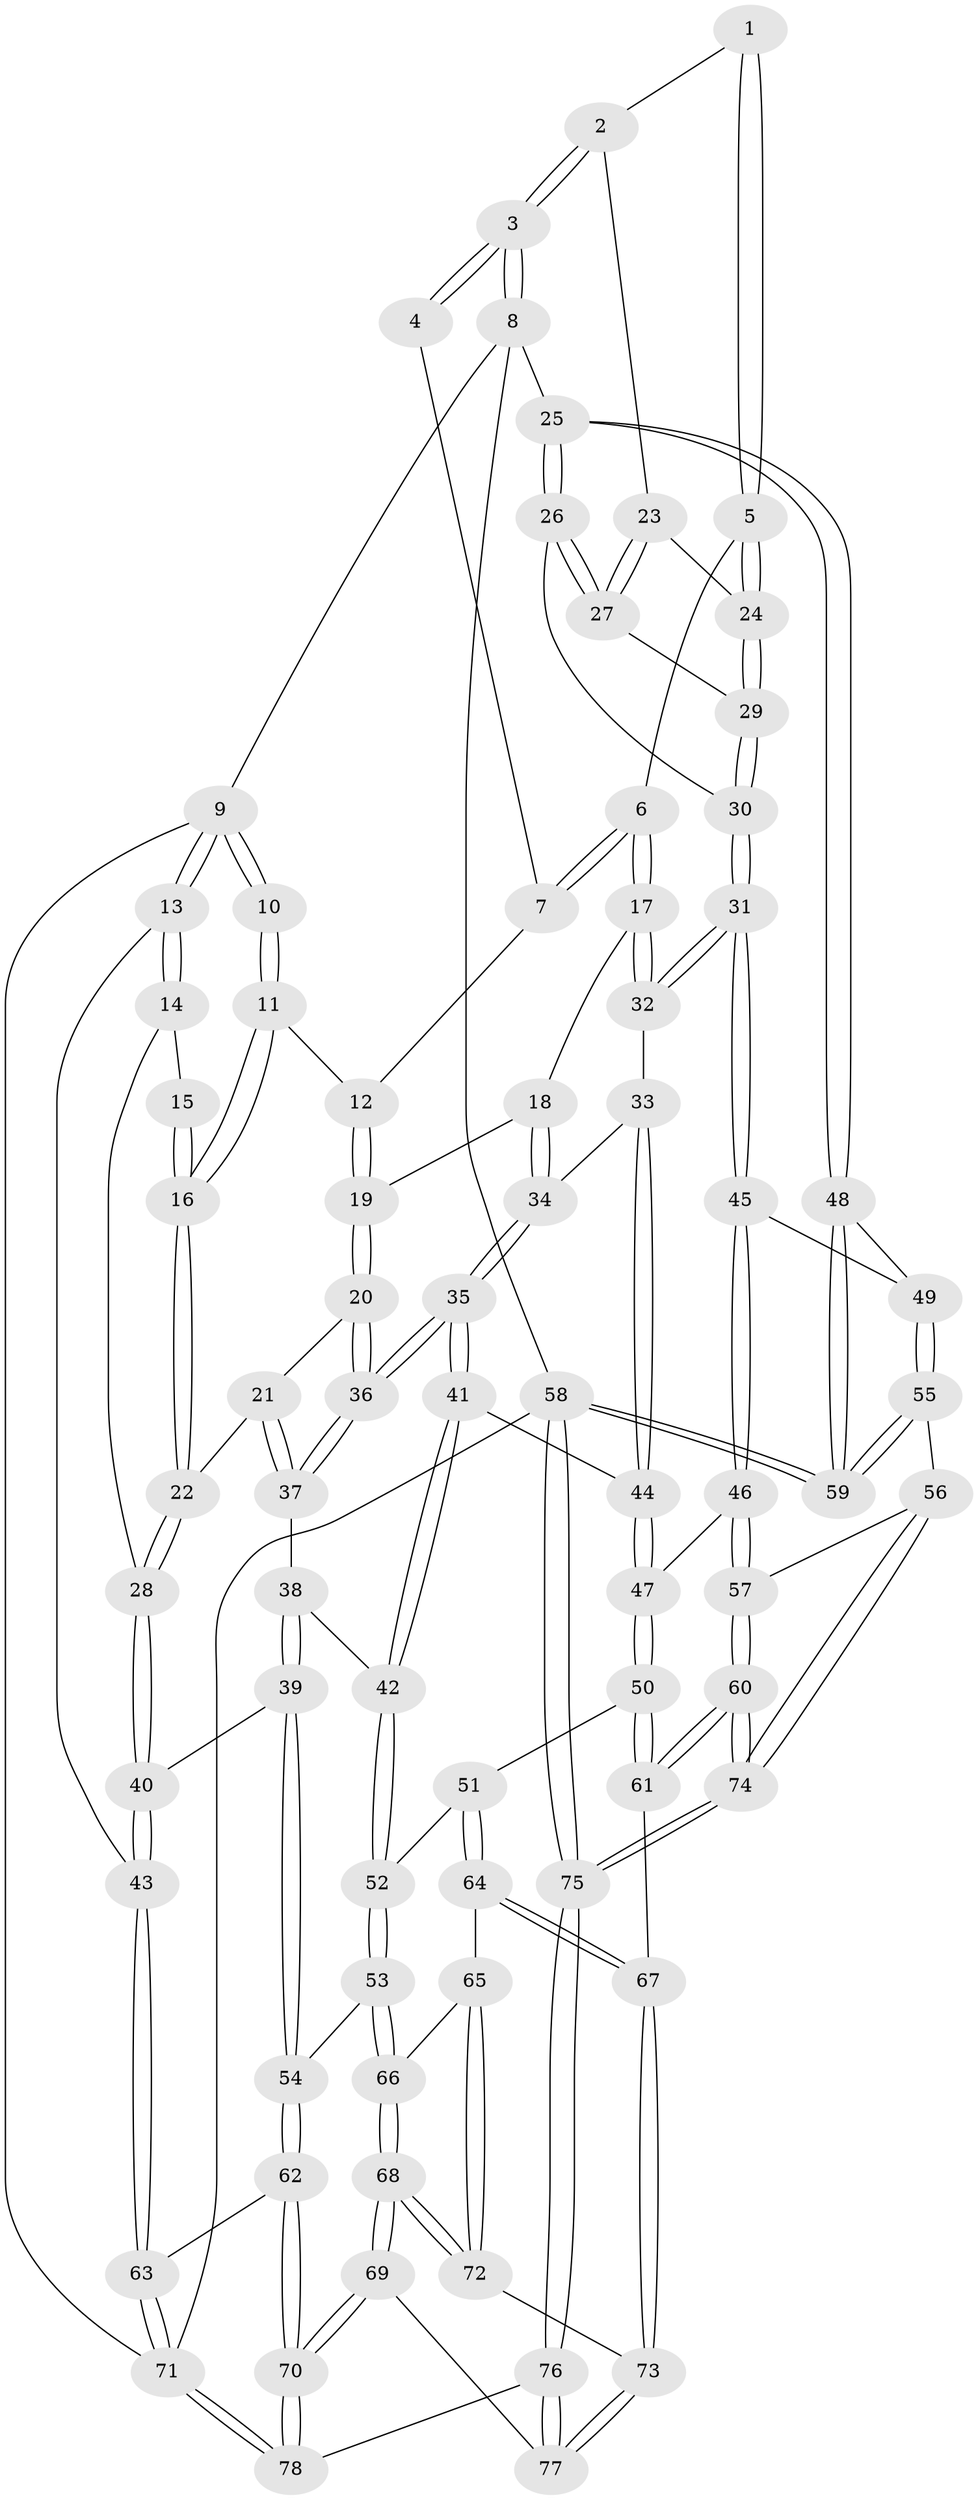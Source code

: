 // coarse degree distribution, {4: 0.2127659574468085, 3: 0.5531914893617021, 2: 0.14893617021276595, 6: 0.0425531914893617, 5: 0.0425531914893617}
// Generated by graph-tools (version 1.1) at 2025/54/03/04/25 22:54:10]
// undirected, 78 vertices, 192 edges
graph export_dot {
  node [color=gray90,style=filled];
  1 [pos="+0.7535572671130095+0.025098491315181142"];
  2 [pos="+0.9208618277369343+0.0651493687896051"];
  3 [pos="+1+0"];
  4 [pos="+0.7384175341482531+0"];
  5 [pos="+0.7307317137304913+0.14325088715812523"];
  6 [pos="+0.6900226126408402+0.14152364275796245"];
  7 [pos="+0.573072563115189+0"];
  8 [pos="+1+0"];
  9 [pos="+0+0"];
  10 [pos="+0.2559648620353767+0"];
  11 [pos="+0.31604468784386186+0"];
  12 [pos="+0.41868593979682783+0"];
  13 [pos="+0+0.0485411867891347"];
  14 [pos="+0+0.10653739769567241"];
  15 [pos="+0.04195945621082251+0.0710521253869881"];
  16 [pos="+0.2430166652997161+0.12556593834024873"];
  17 [pos="+0.6447981893088665+0.17144887159948255"];
  18 [pos="+0.6406825078563505+0.17165317435312316"];
  19 [pos="+0.5275750480869531+0.17223206820251608"];
  20 [pos="+0.5067858090525844+0.19659716405707678"];
  21 [pos="+0.28562406621790937+0.18407417420574776"];
  22 [pos="+0.24207965776068982+0.15149254216538177"];
  23 [pos="+0.9032714528921983+0.08898569268961176"];
  24 [pos="+0.8133810126174642+0.16576312094957554"];
  25 [pos="+1+0.3631510621377882"];
  26 [pos="+1+0.34263365832820497"];
  27 [pos="+0.9950412691275087+0.2740317452172907"];
  28 [pos="+0.1516908249342473+0.23187780984568415"];
  29 [pos="+0.8269874298181343+0.2463560773978253"];
  30 [pos="+0.7912061550906592+0.4039444700508227"];
  31 [pos="+0.7679866813778164+0.4323889014910438"];
  32 [pos="+0.6807882706399236+0.39384944084599255"];
  33 [pos="+0.5913639583279603+0.39440715182976804"];
  34 [pos="+0.5532114765880448+0.38734943490212786"];
  35 [pos="+0.5117213026231305+0.38140874859838947"];
  36 [pos="+0.49755978629109937+0.3342310236829858"];
  37 [pos="+0.327180031420053+0.2738287122043654"];
  38 [pos="+0.32577095367541425+0.29482236990398064"];
  39 [pos="+0.12576549450967775+0.5235646105229059"];
  40 [pos="+0.04722222901895588+0.48946604915972713"];
  41 [pos="+0.4293641916762052+0.4661595890789104"];
  42 [pos="+0.38563355849235675+0.49360179603447446"];
  43 [pos="+0+0.5149190894688427"];
  44 [pos="+0.5791420729656844+0.5587080335608561"];
  45 [pos="+0.7699850645722557+0.4429974993907857"];
  46 [pos="+0.6338719119207311+0.617461609925038"];
  47 [pos="+0.6191502646576615+0.6189669352081987"];
  48 [pos="+1+0.5285704710225207"];
  49 [pos="+0.8357702229620895+0.5214149651587029"];
  50 [pos="+0.5870869700657182+0.6388856292487772"];
  51 [pos="+0.4613109851077289+0.6657411470569143"];
  52 [pos="+0.31366314789604843+0.5732886390699529"];
  53 [pos="+0.31334693447625517+0.5733643333903304"];
  54 [pos="+0.2079268736514383+0.5699343511988706"];
  55 [pos="+0.853219505857994+0.6960710259937254"];
  56 [pos="+0.832746361971224+0.7235399339166306"];
  57 [pos="+0.7267710310638916+0.7187431770333377"];
  58 [pos="+1+1"];
  59 [pos="+1+0.6697035154329798"];
  60 [pos="+0.6054640834895129+0.8599180796707737"];
  61 [pos="+0.6049462199631248+0.859820147908536"];
  62 [pos="+0.17174927460408548+0.8521484262299008"];
  63 [pos="+0+0.719657217614274"];
  64 [pos="+0.48393084951579984+0.7668417883537505"];
  65 [pos="+0.4417119050957215+0.800006177405709"];
  66 [pos="+0.3434789779178331+0.7810173132179418"];
  67 [pos="+0.594507609278086+0.8604134345423845"];
  68 [pos="+0.30316947592572757+0.9246656108837606"];
  69 [pos="+0.2749520930881684+0.9538494029316952"];
  70 [pos="+0.22540848979756323+0.9969782624644735"];
  71 [pos="+0+1"];
  72 [pos="+0.4008806069122547+0.8816165857722503"];
  73 [pos="+0.5330532549938962+0.9098045351685988"];
  74 [pos="+0.9035526348312041+1"];
  75 [pos="+0.9762127092352175+1"];
  76 [pos="+0.46542826131106163+1"];
  77 [pos="+0.5165017330393387+0.9490860079276974"];
  78 [pos="+0.1692062463460084+1"];
  1 -- 2;
  1 -- 5;
  1 -- 5;
  2 -- 3;
  2 -- 3;
  2 -- 23;
  3 -- 4;
  3 -- 4;
  3 -- 8;
  3 -- 8;
  4 -- 7;
  5 -- 6;
  5 -- 24;
  5 -- 24;
  6 -- 7;
  6 -- 7;
  6 -- 17;
  6 -- 17;
  7 -- 12;
  8 -- 9;
  8 -- 25;
  8 -- 58;
  9 -- 10;
  9 -- 10;
  9 -- 13;
  9 -- 13;
  9 -- 71;
  10 -- 11;
  10 -- 11;
  11 -- 12;
  11 -- 16;
  11 -- 16;
  12 -- 19;
  12 -- 19;
  13 -- 14;
  13 -- 14;
  13 -- 43;
  14 -- 15;
  14 -- 28;
  15 -- 16;
  15 -- 16;
  16 -- 22;
  16 -- 22;
  17 -- 18;
  17 -- 32;
  17 -- 32;
  18 -- 19;
  18 -- 34;
  18 -- 34;
  19 -- 20;
  19 -- 20;
  20 -- 21;
  20 -- 36;
  20 -- 36;
  21 -- 22;
  21 -- 37;
  21 -- 37;
  22 -- 28;
  22 -- 28;
  23 -- 24;
  23 -- 27;
  23 -- 27;
  24 -- 29;
  24 -- 29;
  25 -- 26;
  25 -- 26;
  25 -- 48;
  25 -- 48;
  26 -- 27;
  26 -- 27;
  26 -- 30;
  27 -- 29;
  28 -- 40;
  28 -- 40;
  29 -- 30;
  29 -- 30;
  30 -- 31;
  30 -- 31;
  31 -- 32;
  31 -- 32;
  31 -- 45;
  31 -- 45;
  32 -- 33;
  33 -- 34;
  33 -- 44;
  33 -- 44;
  34 -- 35;
  34 -- 35;
  35 -- 36;
  35 -- 36;
  35 -- 41;
  35 -- 41;
  36 -- 37;
  36 -- 37;
  37 -- 38;
  38 -- 39;
  38 -- 39;
  38 -- 42;
  39 -- 40;
  39 -- 54;
  39 -- 54;
  40 -- 43;
  40 -- 43;
  41 -- 42;
  41 -- 42;
  41 -- 44;
  42 -- 52;
  42 -- 52;
  43 -- 63;
  43 -- 63;
  44 -- 47;
  44 -- 47;
  45 -- 46;
  45 -- 46;
  45 -- 49;
  46 -- 47;
  46 -- 57;
  46 -- 57;
  47 -- 50;
  47 -- 50;
  48 -- 49;
  48 -- 59;
  48 -- 59;
  49 -- 55;
  49 -- 55;
  50 -- 51;
  50 -- 61;
  50 -- 61;
  51 -- 52;
  51 -- 64;
  51 -- 64;
  52 -- 53;
  52 -- 53;
  53 -- 54;
  53 -- 66;
  53 -- 66;
  54 -- 62;
  54 -- 62;
  55 -- 56;
  55 -- 59;
  55 -- 59;
  56 -- 57;
  56 -- 74;
  56 -- 74;
  57 -- 60;
  57 -- 60;
  58 -- 59;
  58 -- 59;
  58 -- 75;
  58 -- 75;
  58 -- 71;
  60 -- 61;
  60 -- 61;
  60 -- 74;
  60 -- 74;
  61 -- 67;
  62 -- 63;
  62 -- 70;
  62 -- 70;
  63 -- 71;
  63 -- 71;
  64 -- 65;
  64 -- 67;
  64 -- 67;
  65 -- 66;
  65 -- 72;
  65 -- 72;
  66 -- 68;
  66 -- 68;
  67 -- 73;
  67 -- 73;
  68 -- 69;
  68 -- 69;
  68 -- 72;
  68 -- 72;
  69 -- 70;
  69 -- 70;
  69 -- 77;
  70 -- 78;
  70 -- 78;
  71 -- 78;
  71 -- 78;
  72 -- 73;
  73 -- 77;
  73 -- 77;
  74 -- 75;
  74 -- 75;
  75 -- 76;
  75 -- 76;
  76 -- 77;
  76 -- 77;
  76 -- 78;
}
